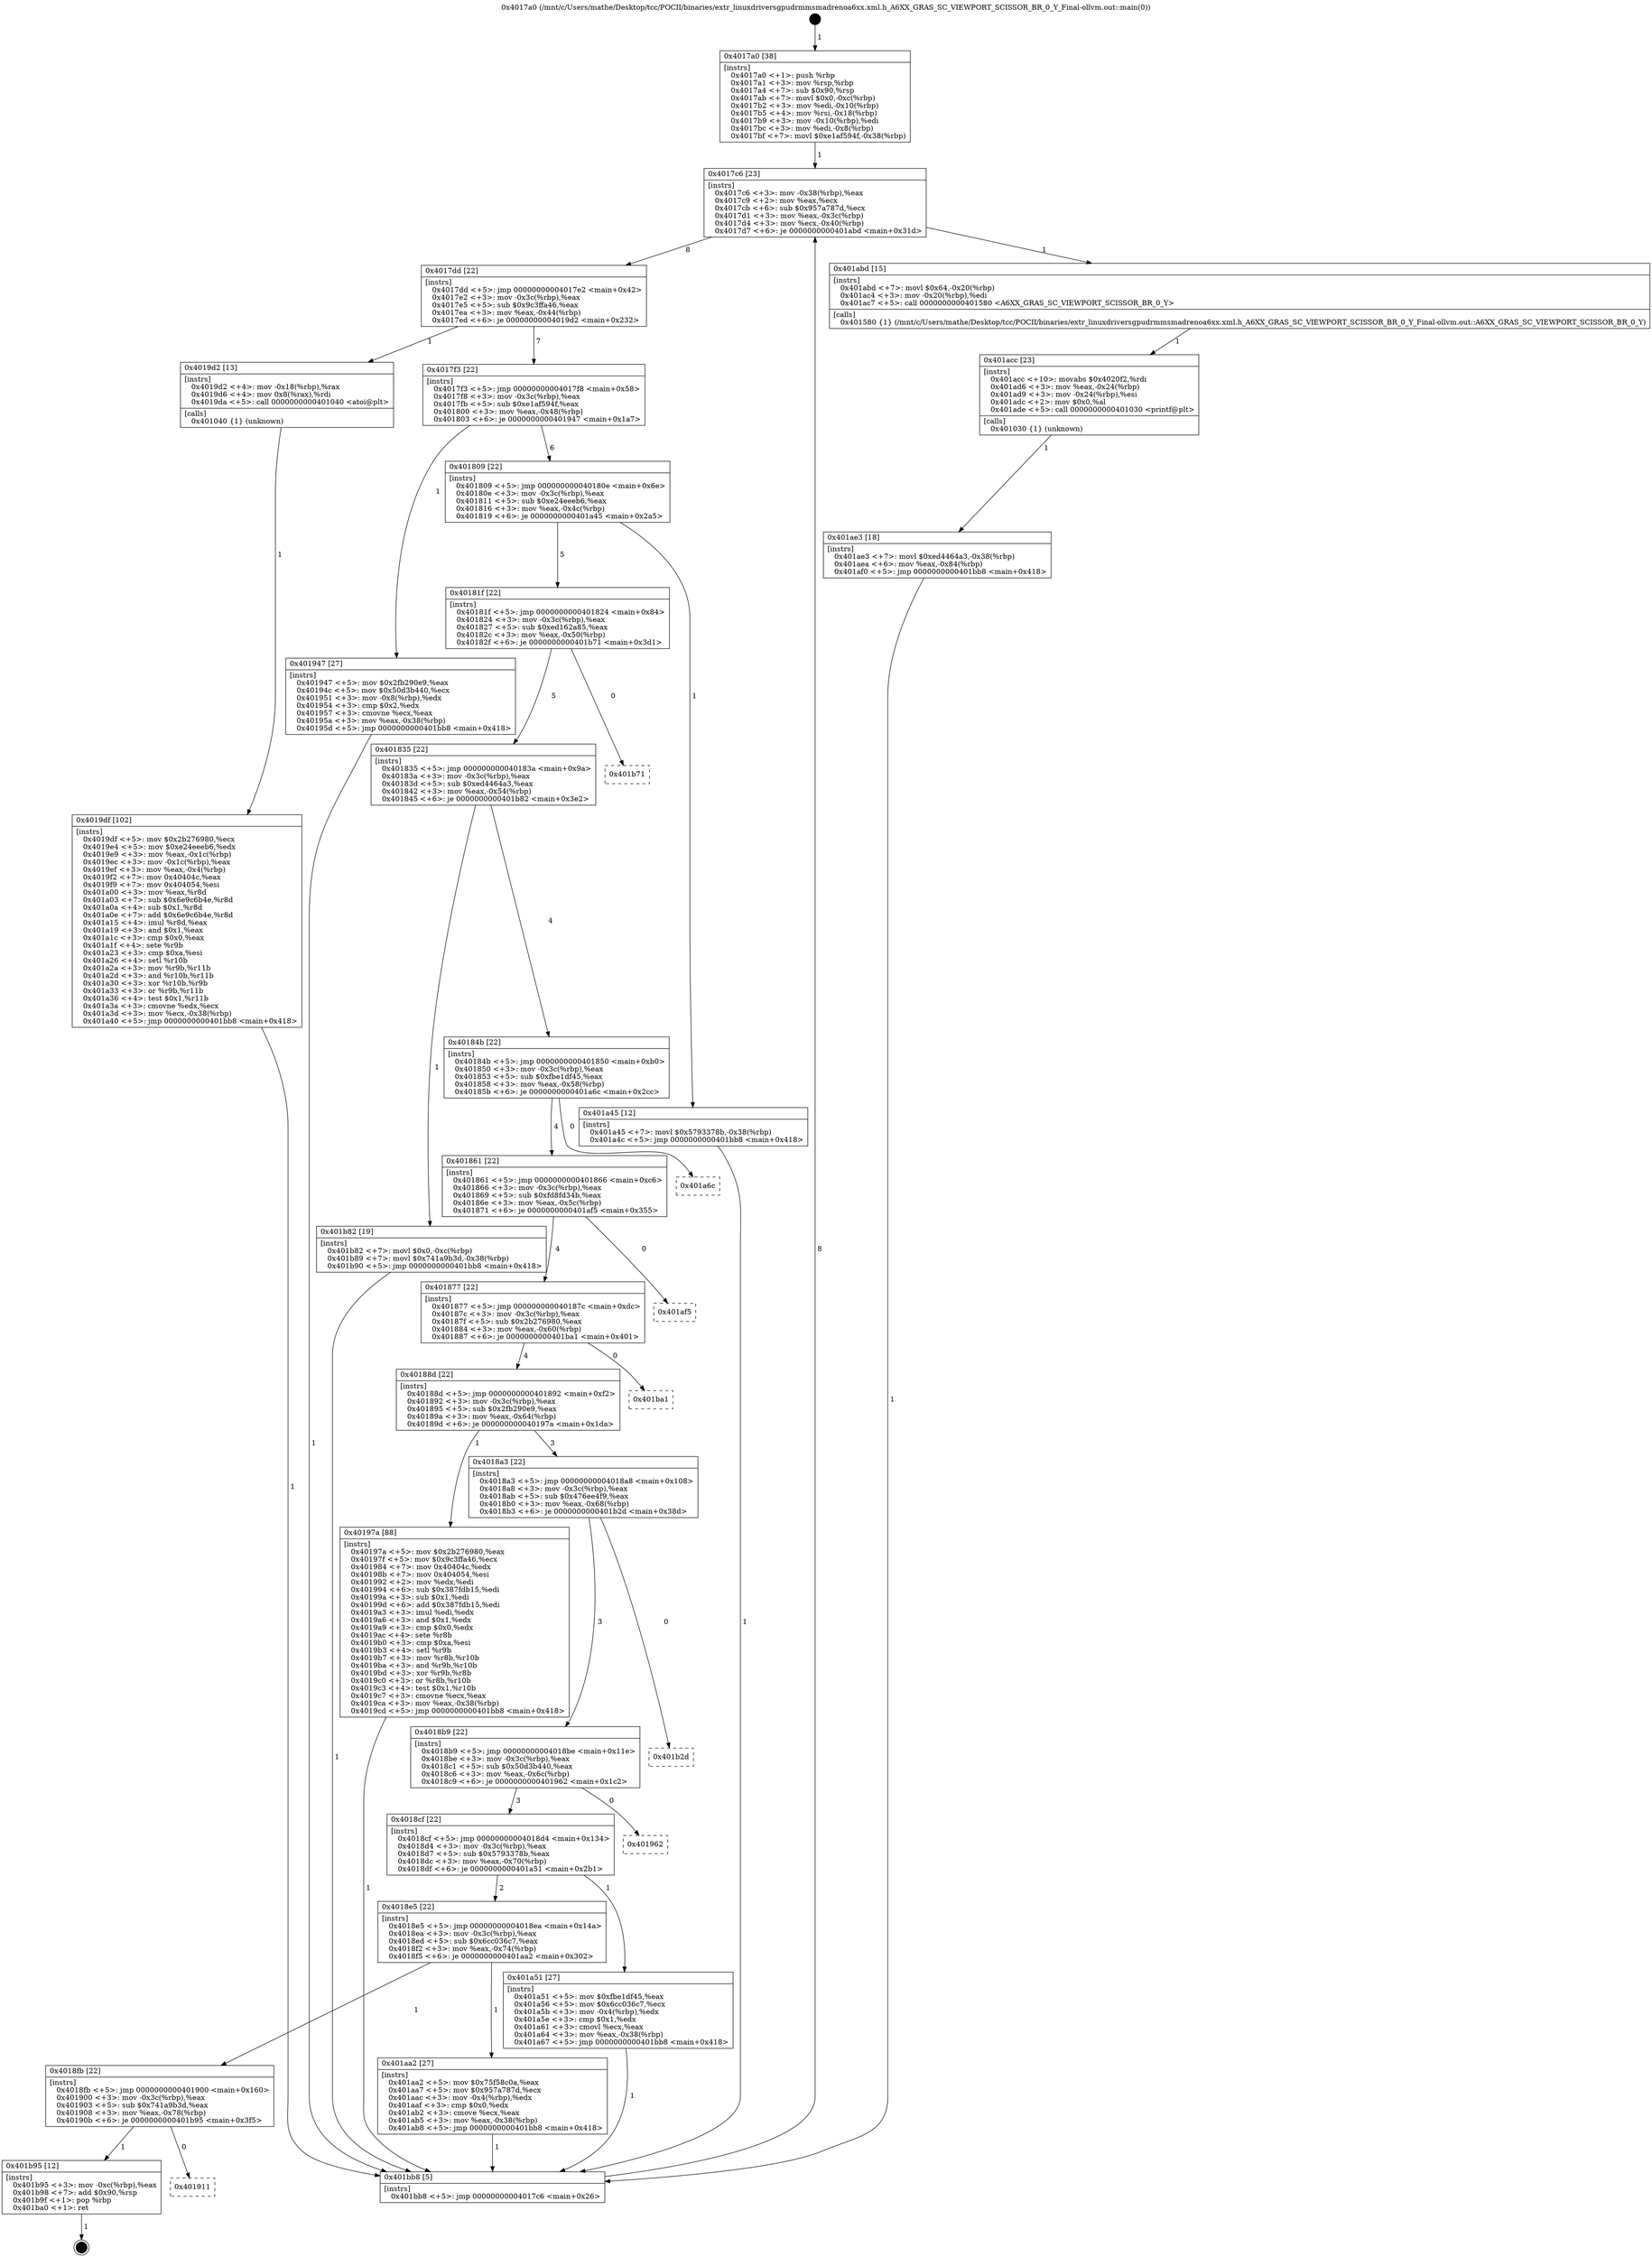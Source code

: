 digraph "0x4017a0" {
  label = "0x4017a0 (/mnt/c/Users/mathe/Desktop/tcc/POCII/binaries/extr_linuxdriversgpudrmmsmadrenoa6xx.xml.h_A6XX_GRAS_SC_VIEWPORT_SCISSOR_BR_0_Y_Final-ollvm.out::main(0))"
  labelloc = "t"
  node[shape=record]

  Entry [label="",width=0.3,height=0.3,shape=circle,fillcolor=black,style=filled]
  "0x4017c6" [label="{
     0x4017c6 [23]\l
     | [instrs]\l
     &nbsp;&nbsp;0x4017c6 \<+3\>: mov -0x38(%rbp),%eax\l
     &nbsp;&nbsp;0x4017c9 \<+2\>: mov %eax,%ecx\l
     &nbsp;&nbsp;0x4017cb \<+6\>: sub $0x957a787d,%ecx\l
     &nbsp;&nbsp;0x4017d1 \<+3\>: mov %eax,-0x3c(%rbp)\l
     &nbsp;&nbsp;0x4017d4 \<+3\>: mov %ecx,-0x40(%rbp)\l
     &nbsp;&nbsp;0x4017d7 \<+6\>: je 0000000000401abd \<main+0x31d\>\l
  }"]
  "0x401abd" [label="{
     0x401abd [15]\l
     | [instrs]\l
     &nbsp;&nbsp;0x401abd \<+7\>: movl $0x64,-0x20(%rbp)\l
     &nbsp;&nbsp;0x401ac4 \<+3\>: mov -0x20(%rbp),%edi\l
     &nbsp;&nbsp;0x401ac7 \<+5\>: call 0000000000401580 \<A6XX_GRAS_SC_VIEWPORT_SCISSOR_BR_0_Y\>\l
     | [calls]\l
     &nbsp;&nbsp;0x401580 \{1\} (/mnt/c/Users/mathe/Desktop/tcc/POCII/binaries/extr_linuxdriversgpudrmmsmadrenoa6xx.xml.h_A6XX_GRAS_SC_VIEWPORT_SCISSOR_BR_0_Y_Final-ollvm.out::A6XX_GRAS_SC_VIEWPORT_SCISSOR_BR_0_Y)\l
  }"]
  "0x4017dd" [label="{
     0x4017dd [22]\l
     | [instrs]\l
     &nbsp;&nbsp;0x4017dd \<+5\>: jmp 00000000004017e2 \<main+0x42\>\l
     &nbsp;&nbsp;0x4017e2 \<+3\>: mov -0x3c(%rbp),%eax\l
     &nbsp;&nbsp;0x4017e5 \<+5\>: sub $0x9c3ffa46,%eax\l
     &nbsp;&nbsp;0x4017ea \<+3\>: mov %eax,-0x44(%rbp)\l
     &nbsp;&nbsp;0x4017ed \<+6\>: je 00000000004019d2 \<main+0x232\>\l
  }"]
  Exit [label="",width=0.3,height=0.3,shape=circle,fillcolor=black,style=filled,peripheries=2]
  "0x4019d2" [label="{
     0x4019d2 [13]\l
     | [instrs]\l
     &nbsp;&nbsp;0x4019d2 \<+4\>: mov -0x18(%rbp),%rax\l
     &nbsp;&nbsp;0x4019d6 \<+4\>: mov 0x8(%rax),%rdi\l
     &nbsp;&nbsp;0x4019da \<+5\>: call 0000000000401040 \<atoi@plt\>\l
     | [calls]\l
     &nbsp;&nbsp;0x401040 \{1\} (unknown)\l
  }"]
  "0x4017f3" [label="{
     0x4017f3 [22]\l
     | [instrs]\l
     &nbsp;&nbsp;0x4017f3 \<+5\>: jmp 00000000004017f8 \<main+0x58\>\l
     &nbsp;&nbsp;0x4017f8 \<+3\>: mov -0x3c(%rbp),%eax\l
     &nbsp;&nbsp;0x4017fb \<+5\>: sub $0xe1af594f,%eax\l
     &nbsp;&nbsp;0x401800 \<+3\>: mov %eax,-0x48(%rbp)\l
     &nbsp;&nbsp;0x401803 \<+6\>: je 0000000000401947 \<main+0x1a7\>\l
  }"]
  "0x401911" [label="{
     0x401911\l
  }", style=dashed]
  "0x401947" [label="{
     0x401947 [27]\l
     | [instrs]\l
     &nbsp;&nbsp;0x401947 \<+5\>: mov $0x2fb290e9,%eax\l
     &nbsp;&nbsp;0x40194c \<+5\>: mov $0x50d3b440,%ecx\l
     &nbsp;&nbsp;0x401951 \<+3\>: mov -0x8(%rbp),%edx\l
     &nbsp;&nbsp;0x401954 \<+3\>: cmp $0x2,%edx\l
     &nbsp;&nbsp;0x401957 \<+3\>: cmovne %ecx,%eax\l
     &nbsp;&nbsp;0x40195a \<+3\>: mov %eax,-0x38(%rbp)\l
     &nbsp;&nbsp;0x40195d \<+5\>: jmp 0000000000401bb8 \<main+0x418\>\l
  }"]
  "0x401809" [label="{
     0x401809 [22]\l
     | [instrs]\l
     &nbsp;&nbsp;0x401809 \<+5\>: jmp 000000000040180e \<main+0x6e\>\l
     &nbsp;&nbsp;0x40180e \<+3\>: mov -0x3c(%rbp),%eax\l
     &nbsp;&nbsp;0x401811 \<+5\>: sub $0xe24eeeb6,%eax\l
     &nbsp;&nbsp;0x401816 \<+3\>: mov %eax,-0x4c(%rbp)\l
     &nbsp;&nbsp;0x401819 \<+6\>: je 0000000000401a45 \<main+0x2a5\>\l
  }"]
  "0x401bb8" [label="{
     0x401bb8 [5]\l
     | [instrs]\l
     &nbsp;&nbsp;0x401bb8 \<+5\>: jmp 00000000004017c6 \<main+0x26\>\l
  }"]
  "0x4017a0" [label="{
     0x4017a0 [38]\l
     | [instrs]\l
     &nbsp;&nbsp;0x4017a0 \<+1\>: push %rbp\l
     &nbsp;&nbsp;0x4017a1 \<+3\>: mov %rsp,%rbp\l
     &nbsp;&nbsp;0x4017a4 \<+7\>: sub $0x90,%rsp\l
     &nbsp;&nbsp;0x4017ab \<+7\>: movl $0x0,-0xc(%rbp)\l
     &nbsp;&nbsp;0x4017b2 \<+3\>: mov %edi,-0x10(%rbp)\l
     &nbsp;&nbsp;0x4017b5 \<+4\>: mov %rsi,-0x18(%rbp)\l
     &nbsp;&nbsp;0x4017b9 \<+3\>: mov -0x10(%rbp),%edi\l
     &nbsp;&nbsp;0x4017bc \<+3\>: mov %edi,-0x8(%rbp)\l
     &nbsp;&nbsp;0x4017bf \<+7\>: movl $0xe1af594f,-0x38(%rbp)\l
  }"]
  "0x401b95" [label="{
     0x401b95 [12]\l
     | [instrs]\l
     &nbsp;&nbsp;0x401b95 \<+3\>: mov -0xc(%rbp),%eax\l
     &nbsp;&nbsp;0x401b98 \<+7\>: add $0x90,%rsp\l
     &nbsp;&nbsp;0x401b9f \<+1\>: pop %rbp\l
     &nbsp;&nbsp;0x401ba0 \<+1\>: ret\l
  }"]
  "0x401a45" [label="{
     0x401a45 [12]\l
     | [instrs]\l
     &nbsp;&nbsp;0x401a45 \<+7\>: movl $0x5793378b,-0x38(%rbp)\l
     &nbsp;&nbsp;0x401a4c \<+5\>: jmp 0000000000401bb8 \<main+0x418\>\l
  }"]
  "0x40181f" [label="{
     0x40181f [22]\l
     | [instrs]\l
     &nbsp;&nbsp;0x40181f \<+5\>: jmp 0000000000401824 \<main+0x84\>\l
     &nbsp;&nbsp;0x401824 \<+3\>: mov -0x3c(%rbp),%eax\l
     &nbsp;&nbsp;0x401827 \<+5\>: sub $0xed162a85,%eax\l
     &nbsp;&nbsp;0x40182c \<+3\>: mov %eax,-0x50(%rbp)\l
     &nbsp;&nbsp;0x40182f \<+6\>: je 0000000000401b71 \<main+0x3d1\>\l
  }"]
  "0x401ae3" [label="{
     0x401ae3 [18]\l
     | [instrs]\l
     &nbsp;&nbsp;0x401ae3 \<+7\>: movl $0xed4464a3,-0x38(%rbp)\l
     &nbsp;&nbsp;0x401aea \<+6\>: mov %eax,-0x84(%rbp)\l
     &nbsp;&nbsp;0x401af0 \<+5\>: jmp 0000000000401bb8 \<main+0x418\>\l
  }"]
  "0x401b71" [label="{
     0x401b71\l
  }", style=dashed]
  "0x401835" [label="{
     0x401835 [22]\l
     | [instrs]\l
     &nbsp;&nbsp;0x401835 \<+5\>: jmp 000000000040183a \<main+0x9a\>\l
     &nbsp;&nbsp;0x40183a \<+3\>: mov -0x3c(%rbp),%eax\l
     &nbsp;&nbsp;0x40183d \<+5\>: sub $0xed4464a3,%eax\l
     &nbsp;&nbsp;0x401842 \<+3\>: mov %eax,-0x54(%rbp)\l
     &nbsp;&nbsp;0x401845 \<+6\>: je 0000000000401b82 \<main+0x3e2\>\l
  }"]
  "0x401acc" [label="{
     0x401acc [23]\l
     | [instrs]\l
     &nbsp;&nbsp;0x401acc \<+10\>: movabs $0x4020f2,%rdi\l
     &nbsp;&nbsp;0x401ad6 \<+3\>: mov %eax,-0x24(%rbp)\l
     &nbsp;&nbsp;0x401ad9 \<+3\>: mov -0x24(%rbp),%esi\l
     &nbsp;&nbsp;0x401adc \<+2\>: mov $0x0,%al\l
     &nbsp;&nbsp;0x401ade \<+5\>: call 0000000000401030 \<printf@plt\>\l
     | [calls]\l
     &nbsp;&nbsp;0x401030 \{1\} (unknown)\l
  }"]
  "0x401b82" [label="{
     0x401b82 [19]\l
     | [instrs]\l
     &nbsp;&nbsp;0x401b82 \<+7\>: movl $0x0,-0xc(%rbp)\l
     &nbsp;&nbsp;0x401b89 \<+7\>: movl $0x741a9b3d,-0x38(%rbp)\l
     &nbsp;&nbsp;0x401b90 \<+5\>: jmp 0000000000401bb8 \<main+0x418\>\l
  }"]
  "0x40184b" [label="{
     0x40184b [22]\l
     | [instrs]\l
     &nbsp;&nbsp;0x40184b \<+5\>: jmp 0000000000401850 \<main+0xb0\>\l
     &nbsp;&nbsp;0x401850 \<+3\>: mov -0x3c(%rbp),%eax\l
     &nbsp;&nbsp;0x401853 \<+5\>: sub $0xfbe1df45,%eax\l
     &nbsp;&nbsp;0x401858 \<+3\>: mov %eax,-0x58(%rbp)\l
     &nbsp;&nbsp;0x40185b \<+6\>: je 0000000000401a6c \<main+0x2cc\>\l
  }"]
  "0x4018fb" [label="{
     0x4018fb [22]\l
     | [instrs]\l
     &nbsp;&nbsp;0x4018fb \<+5\>: jmp 0000000000401900 \<main+0x160\>\l
     &nbsp;&nbsp;0x401900 \<+3\>: mov -0x3c(%rbp),%eax\l
     &nbsp;&nbsp;0x401903 \<+5\>: sub $0x741a9b3d,%eax\l
     &nbsp;&nbsp;0x401908 \<+3\>: mov %eax,-0x78(%rbp)\l
     &nbsp;&nbsp;0x40190b \<+6\>: je 0000000000401b95 \<main+0x3f5\>\l
  }"]
  "0x401a6c" [label="{
     0x401a6c\l
  }", style=dashed]
  "0x401861" [label="{
     0x401861 [22]\l
     | [instrs]\l
     &nbsp;&nbsp;0x401861 \<+5\>: jmp 0000000000401866 \<main+0xc6\>\l
     &nbsp;&nbsp;0x401866 \<+3\>: mov -0x3c(%rbp),%eax\l
     &nbsp;&nbsp;0x401869 \<+5\>: sub $0xfd8fd34b,%eax\l
     &nbsp;&nbsp;0x40186e \<+3\>: mov %eax,-0x5c(%rbp)\l
     &nbsp;&nbsp;0x401871 \<+6\>: je 0000000000401af5 \<main+0x355\>\l
  }"]
  "0x401aa2" [label="{
     0x401aa2 [27]\l
     | [instrs]\l
     &nbsp;&nbsp;0x401aa2 \<+5\>: mov $0x75f58c0a,%eax\l
     &nbsp;&nbsp;0x401aa7 \<+5\>: mov $0x957a787d,%ecx\l
     &nbsp;&nbsp;0x401aac \<+3\>: mov -0x4(%rbp),%edx\l
     &nbsp;&nbsp;0x401aaf \<+3\>: cmp $0x0,%edx\l
     &nbsp;&nbsp;0x401ab2 \<+3\>: cmove %ecx,%eax\l
     &nbsp;&nbsp;0x401ab5 \<+3\>: mov %eax,-0x38(%rbp)\l
     &nbsp;&nbsp;0x401ab8 \<+5\>: jmp 0000000000401bb8 \<main+0x418\>\l
  }"]
  "0x401af5" [label="{
     0x401af5\l
  }", style=dashed]
  "0x401877" [label="{
     0x401877 [22]\l
     | [instrs]\l
     &nbsp;&nbsp;0x401877 \<+5\>: jmp 000000000040187c \<main+0xdc\>\l
     &nbsp;&nbsp;0x40187c \<+3\>: mov -0x3c(%rbp),%eax\l
     &nbsp;&nbsp;0x40187f \<+5\>: sub $0x2b276980,%eax\l
     &nbsp;&nbsp;0x401884 \<+3\>: mov %eax,-0x60(%rbp)\l
     &nbsp;&nbsp;0x401887 \<+6\>: je 0000000000401ba1 \<main+0x401\>\l
  }"]
  "0x4018e5" [label="{
     0x4018e5 [22]\l
     | [instrs]\l
     &nbsp;&nbsp;0x4018e5 \<+5\>: jmp 00000000004018ea \<main+0x14a\>\l
     &nbsp;&nbsp;0x4018ea \<+3\>: mov -0x3c(%rbp),%eax\l
     &nbsp;&nbsp;0x4018ed \<+5\>: sub $0x6cc036c7,%eax\l
     &nbsp;&nbsp;0x4018f2 \<+3\>: mov %eax,-0x74(%rbp)\l
     &nbsp;&nbsp;0x4018f5 \<+6\>: je 0000000000401aa2 \<main+0x302\>\l
  }"]
  "0x401ba1" [label="{
     0x401ba1\l
  }", style=dashed]
  "0x40188d" [label="{
     0x40188d [22]\l
     | [instrs]\l
     &nbsp;&nbsp;0x40188d \<+5\>: jmp 0000000000401892 \<main+0xf2\>\l
     &nbsp;&nbsp;0x401892 \<+3\>: mov -0x3c(%rbp),%eax\l
     &nbsp;&nbsp;0x401895 \<+5\>: sub $0x2fb290e9,%eax\l
     &nbsp;&nbsp;0x40189a \<+3\>: mov %eax,-0x64(%rbp)\l
     &nbsp;&nbsp;0x40189d \<+6\>: je 000000000040197a \<main+0x1da\>\l
  }"]
  "0x401a51" [label="{
     0x401a51 [27]\l
     | [instrs]\l
     &nbsp;&nbsp;0x401a51 \<+5\>: mov $0xfbe1df45,%eax\l
     &nbsp;&nbsp;0x401a56 \<+5\>: mov $0x6cc036c7,%ecx\l
     &nbsp;&nbsp;0x401a5b \<+3\>: mov -0x4(%rbp),%edx\l
     &nbsp;&nbsp;0x401a5e \<+3\>: cmp $0x1,%edx\l
     &nbsp;&nbsp;0x401a61 \<+3\>: cmovl %ecx,%eax\l
     &nbsp;&nbsp;0x401a64 \<+3\>: mov %eax,-0x38(%rbp)\l
     &nbsp;&nbsp;0x401a67 \<+5\>: jmp 0000000000401bb8 \<main+0x418\>\l
  }"]
  "0x40197a" [label="{
     0x40197a [88]\l
     | [instrs]\l
     &nbsp;&nbsp;0x40197a \<+5\>: mov $0x2b276980,%eax\l
     &nbsp;&nbsp;0x40197f \<+5\>: mov $0x9c3ffa46,%ecx\l
     &nbsp;&nbsp;0x401984 \<+7\>: mov 0x40404c,%edx\l
     &nbsp;&nbsp;0x40198b \<+7\>: mov 0x404054,%esi\l
     &nbsp;&nbsp;0x401992 \<+2\>: mov %edx,%edi\l
     &nbsp;&nbsp;0x401994 \<+6\>: sub $0x387fdb15,%edi\l
     &nbsp;&nbsp;0x40199a \<+3\>: sub $0x1,%edi\l
     &nbsp;&nbsp;0x40199d \<+6\>: add $0x387fdb15,%edi\l
     &nbsp;&nbsp;0x4019a3 \<+3\>: imul %edi,%edx\l
     &nbsp;&nbsp;0x4019a6 \<+3\>: and $0x1,%edx\l
     &nbsp;&nbsp;0x4019a9 \<+3\>: cmp $0x0,%edx\l
     &nbsp;&nbsp;0x4019ac \<+4\>: sete %r8b\l
     &nbsp;&nbsp;0x4019b0 \<+3\>: cmp $0xa,%esi\l
     &nbsp;&nbsp;0x4019b3 \<+4\>: setl %r9b\l
     &nbsp;&nbsp;0x4019b7 \<+3\>: mov %r8b,%r10b\l
     &nbsp;&nbsp;0x4019ba \<+3\>: and %r9b,%r10b\l
     &nbsp;&nbsp;0x4019bd \<+3\>: xor %r9b,%r8b\l
     &nbsp;&nbsp;0x4019c0 \<+3\>: or %r8b,%r10b\l
     &nbsp;&nbsp;0x4019c3 \<+4\>: test $0x1,%r10b\l
     &nbsp;&nbsp;0x4019c7 \<+3\>: cmovne %ecx,%eax\l
     &nbsp;&nbsp;0x4019ca \<+3\>: mov %eax,-0x38(%rbp)\l
     &nbsp;&nbsp;0x4019cd \<+5\>: jmp 0000000000401bb8 \<main+0x418\>\l
  }"]
  "0x4018a3" [label="{
     0x4018a3 [22]\l
     | [instrs]\l
     &nbsp;&nbsp;0x4018a3 \<+5\>: jmp 00000000004018a8 \<main+0x108\>\l
     &nbsp;&nbsp;0x4018a8 \<+3\>: mov -0x3c(%rbp),%eax\l
     &nbsp;&nbsp;0x4018ab \<+5\>: sub $0x476ee4f9,%eax\l
     &nbsp;&nbsp;0x4018b0 \<+3\>: mov %eax,-0x68(%rbp)\l
     &nbsp;&nbsp;0x4018b3 \<+6\>: je 0000000000401b2d \<main+0x38d\>\l
  }"]
  "0x4019df" [label="{
     0x4019df [102]\l
     | [instrs]\l
     &nbsp;&nbsp;0x4019df \<+5\>: mov $0x2b276980,%ecx\l
     &nbsp;&nbsp;0x4019e4 \<+5\>: mov $0xe24eeeb6,%edx\l
     &nbsp;&nbsp;0x4019e9 \<+3\>: mov %eax,-0x1c(%rbp)\l
     &nbsp;&nbsp;0x4019ec \<+3\>: mov -0x1c(%rbp),%eax\l
     &nbsp;&nbsp;0x4019ef \<+3\>: mov %eax,-0x4(%rbp)\l
     &nbsp;&nbsp;0x4019f2 \<+7\>: mov 0x40404c,%eax\l
     &nbsp;&nbsp;0x4019f9 \<+7\>: mov 0x404054,%esi\l
     &nbsp;&nbsp;0x401a00 \<+3\>: mov %eax,%r8d\l
     &nbsp;&nbsp;0x401a03 \<+7\>: sub $0x6e9c6b4e,%r8d\l
     &nbsp;&nbsp;0x401a0a \<+4\>: sub $0x1,%r8d\l
     &nbsp;&nbsp;0x401a0e \<+7\>: add $0x6e9c6b4e,%r8d\l
     &nbsp;&nbsp;0x401a15 \<+4\>: imul %r8d,%eax\l
     &nbsp;&nbsp;0x401a19 \<+3\>: and $0x1,%eax\l
     &nbsp;&nbsp;0x401a1c \<+3\>: cmp $0x0,%eax\l
     &nbsp;&nbsp;0x401a1f \<+4\>: sete %r9b\l
     &nbsp;&nbsp;0x401a23 \<+3\>: cmp $0xa,%esi\l
     &nbsp;&nbsp;0x401a26 \<+4\>: setl %r10b\l
     &nbsp;&nbsp;0x401a2a \<+3\>: mov %r9b,%r11b\l
     &nbsp;&nbsp;0x401a2d \<+3\>: and %r10b,%r11b\l
     &nbsp;&nbsp;0x401a30 \<+3\>: xor %r10b,%r9b\l
     &nbsp;&nbsp;0x401a33 \<+3\>: or %r9b,%r11b\l
     &nbsp;&nbsp;0x401a36 \<+4\>: test $0x1,%r11b\l
     &nbsp;&nbsp;0x401a3a \<+3\>: cmovne %edx,%ecx\l
     &nbsp;&nbsp;0x401a3d \<+3\>: mov %ecx,-0x38(%rbp)\l
     &nbsp;&nbsp;0x401a40 \<+5\>: jmp 0000000000401bb8 \<main+0x418\>\l
  }"]
  "0x4018cf" [label="{
     0x4018cf [22]\l
     | [instrs]\l
     &nbsp;&nbsp;0x4018cf \<+5\>: jmp 00000000004018d4 \<main+0x134\>\l
     &nbsp;&nbsp;0x4018d4 \<+3\>: mov -0x3c(%rbp),%eax\l
     &nbsp;&nbsp;0x4018d7 \<+5\>: sub $0x5793378b,%eax\l
     &nbsp;&nbsp;0x4018dc \<+3\>: mov %eax,-0x70(%rbp)\l
     &nbsp;&nbsp;0x4018df \<+6\>: je 0000000000401a51 \<main+0x2b1\>\l
  }"]
  "0x401b2d" [label="{
     0x401b2d\l
  }", style=dashed]
  "0x4018b9" [label="{
     0x4018b9 [22]\l
     | [instrs]\l
     &nbsp;&nbsp;0x4018b9 \<+5\>: jmp 00000000004018be \<main+0x11e\>\l
     &nbsp;&nbsp;0x4018be \<+3\>: mov -0x3c(%rbp),%eax\l
     &nbsp;&nbsp;0x4018c1 \<+5\>: sub $0x50d3b440,%eax\l
     &nbsp;&nbsp;0x4018c6 \<+3\>: mov %eax,-0x6c(%rbp)\l
     &nbsp;&nbsp;0x4018c9 \<+6\>: je 0000000000401962 \<main+0x1c2\>\l
  }"]
  "0x401962" [label="{
     0x401962\l
  }", style=dashed]
  Entry -> "0x4017a0" [label=" 1"]
  "0x4017c6" -> "0x401abd" [label=" 1"]
  "0x4017c6" -> "0x4017dd" [label=" 8"]
  "0x401b95" -> Exit [label=" 1"]
  "0x4017dd" -> "0x4019d2" [label=" 1"]
  "0x4017dd" -> "0x4017f3" [label=" 7"]
  "0x4018fb" -> "0x401911" [label=" 0"]
  "0x4017f3" -> "0x401947" [label=" 1"]
  "0x4017f3" -> "0x401809" [label=" 6"]
  "0x401947" -> "0x401bb8" [label=" 1"]
  "0x4017a0" -> "0x4017c6" [label=" 1"]
  "0x401bb8" -> "0x4017c6" [label=" 8"]
  "0x4018fb" -> "0x401b95" [label=" 1"]
  "0x401809" -> "0x401a45" [label=" 1"]
  "0x401809" -> "0x40181f" [label=" 5"]
  "0x401b82" -> "0x401bb8" [label=" 1"]
  "0x40181f" -> "0x401b71" [label=" 0"]
  "0x40181f" -> "0x401835" [label=" 5"]
  "0x401ae3" -> "0x401bb8" [label=" 1"]
  "0x401835" -> "0x401b82" [label=" 1"]
  "0x401835" -> "0x40184b" [label=" 4"]
  "0x401acc" -> "0x401ae3" [label=" 1"]
  "0x40184b" -> "0x401a6c" [label=" 0"]
  "0x40184b" -> "0x401861" [label=" 4"]
  "0x401abd" -> "0x401acc" [label=" 1"]
  "0x401861" -> "0x401af5" [label=" 0"]
  "0x401861" -> "0x401877" [label=" 4"]
  "0x401aa2" -> "0x401bb8" [label=" 1"]
  "0x401877" -> "0x401ba1" [label=" 0"]
  "0x401877" -> "0x40188d" [label=" 4"]
  "0x4018e5" -> "0x401aa2" [label=" 1"]
  "0x40188d" -> "0x40197a" [label=" 1"]
  "0x40188d" -> "0x4018a3" [label=" 3"]
  "0x40197a" -> "0x401bb8" [label=" 1"]
  "0x4019d2" -> "0x4019df" [label=" 1"]
  "0x4019df" -> "0x401bb8" [label=" 1"]
  "0x401a45" -> "0x401bb8" [label=" 1"]
  "0x4018e5" -> "0x4018fb" [label=" 1"]
  "0x4018a3" -> "0x401b2d" [label=" 0"]
  "0x4018a3" -> "0x4018b9" [label=" 3"]
  "0x4018cf" -> "0x4018e5" [label=" 2"]
  "0x4018b9" -> "0x401962" [label=" 0"]
  "0x4018b9" -> "0x4018cf" [label=" 3"]
  "0x401a51" -> "0x401bb8" [label=" 1"]
  "0x4018cf" -> "0x401a51" [label=" 1"]
}
